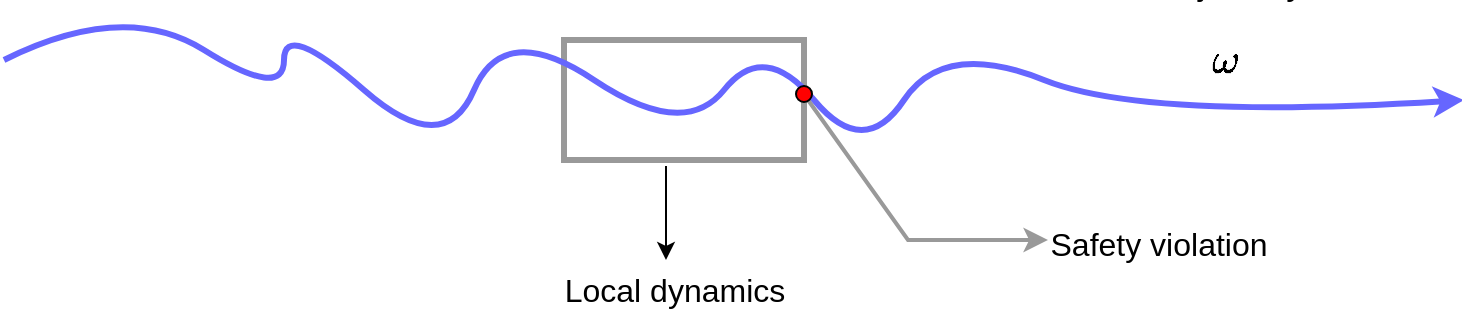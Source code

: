 <mxfile version="24.6.4" type="github">
  <diagram name="Page-1" id="EoiSLaItOvC2wE9w15UQ">
    <mxGraphModel dx="1362" dy="795" grid="1" gridSize="10" guides="1" tooltips="1" connect="1" arrows="1" fold="1" page="1" pageScale="1" pageWidth="850" pageHeight="1100" math="1" shadow="0">
      <root>
        <mxCell id="0" />
        <mxCell id="1" parent="0" />
        <mxCell id="FkLBD33wjcTCplR7NHfs-6" value="" style="whiteSpace=wrap;html=1;fillColor=none;strokeColor=#999999;strokeWidth=3;" parent="1" vertex="1">
          <mxGeometry x="350" y="410" width="120" height="60" as="geometry" />
        </mxCell>
        <mxCell id="FkLBD33wjcTCplR7NHfs-8" value="" style="curved=1;endArrow=classic;html=1;rounded=0;strokeWidth=3;fillColor=#6666FF;strokeColor=#6666FF;" parent="1" edge="1">
          <mxGeometry width="50" height="50" relative="1" as="geometry">
            <mxPoint x="70" y="420" as="sourcePoint" />
            <mxPoint x="800" y="440" as="targetPoint" />
            <Array as="points">
              <mxPoint x="130" y="390" />
              <mxPoint x="210" y="440" />
              <mxPoint x="210" y="400" />
              <mxPoint x="290" y="470" />
              <mxPoint x="320" y="400" />
              <mxPoint x="410" y="460" />
              <mxPoint x="450" y="410" />
              <mxPoint x="500" y="470" />
              <mxPoint x="540" y="410" />
              <mxPoint x="640" y="450" />
            </Array>
          </mxGeometry>
        </mxCell>
        <mxCell id="FkLBD33wjcTCplR7NHfs-9" value="" style="endArrow=classic;html=1;rounded=0;strokeColor=#999999;strokeWidth=2;" parent="1" edge="1">
          <mxGeometry width="50" height="50" relative="1" as="geometry">
            <mxPoint x="472" y="440" as="sourcePoint" />
            <mxPoint x="592" y="510" as="targetPoint" />
            <Array as="points">
              <mxPoint x="522" y="510" />
            </Array>
          </mxGeometry>
        </mxCell>
        <mxCell id="FkLBD33wjcTCplR7NHfs-10" value="" style="ellipse;whiteSpace=wrap;html=1;aspect=fixed;fillColor=#FF0000;" parent="1" vertex="1">
          <mxGeometry x="466" y="433" width="8" height="8" as="geometry" />
        </mxCell>
        <mxCell id="FkLBD33wjcTCplR7NHfs-12" value="&lt;font style=&quot;font-size: 16px;&quot;&gt;Safety violation &lt;/font&gt;" style="text;html=1;align=center;verticalAlign=middle;resizable=0;points=[];autosize=1;strokeColor=none;fillColor=none;" parent="1" vertex="1">
          <mxGeometry x="582" y="497" width="130" height="30" as="geometry" />
        </mxCell>
        <mxCell id="FkLBD33wjcTCplR7NHfs-13" value="" style="endArrow=classic;html=1;rounded=0;exitX=0.425;exitY=1.05;exitDx=0;exitDy=0;exitPerimeter=0;" parent="1" source="FkLBD33wjcTCplR7NHfs-6" edge="1">
          <mxGeometry width="50" height="50" relative="1" as="geometry">
            <mxPoint x="400" y="570" as="sourcePoint" />
            <mxPoint x="401" y="520" as="targetPoint" />
          </mxGeometry>
        </mxCell>
        <mxCell id="FkLBD33wjcTCplR7NHfs-14" value="&lt;font style=&quot;font-size: 16px;&quot;&gt;Local dynamics &lt;/font&gt;" style="text;html=1;align=center;verticalAlign=middle;resizable=0;points=[];autosize=1;strokeColor=none;fillColor=none;" parent="1" vertex="1">
          <mxGeometry x="340" y="520" width="130" height="30" as="geometry" />
        </mxCell>
        <mxCell id="04Ysl-TV7akUZEYMBeJe-1" value="&lt;div style=&quot;font-size: 18px;&quot;&gt;&lt;font style=&quot;font-size: 18px;&quot;&gt;Trajectory $$\omega$$&lt;/font&gt;&lt;/div&gt;" style="text;html=1;align=center;verticalAlign=middle;resizable=0;points=[];autosize=1;strokeColor=none;fillColor=none;" vertex="1" parent="1">
          <mxGeometry x="575" y="390" width="210" height="40" as="geometry" />
        </mxCell>
      </root>
    </mxGraphModel>
  </diagram>
</mxfile>
